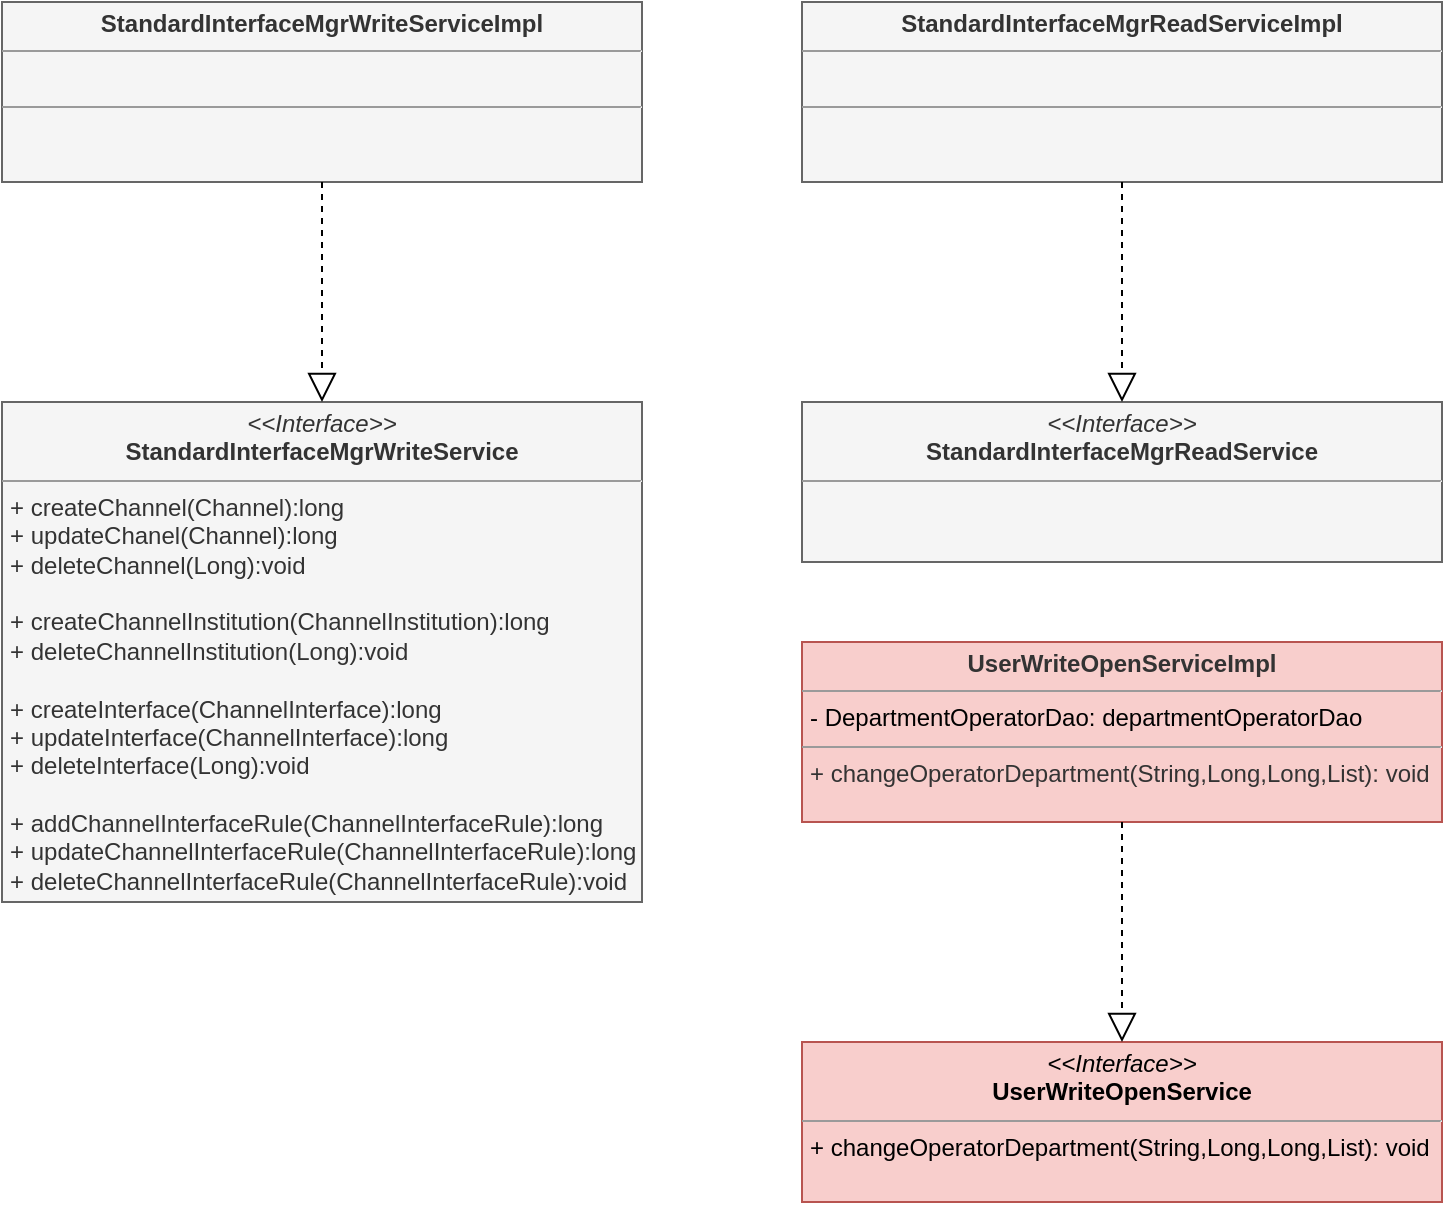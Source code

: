 <mxfile version="15.9.4" type="github">
  <diagram id="C5RBs43oDa-KdzZeNtuy" name="Page-1">
    <mxGraphModel dx="946" dy="557" grid="1" gridSize="10" guides="1" tooltips="1" connect="1" arrows="1" fold="1" page="1" pageScale="1" pageWidth="827" pageHeight="1169" math="0" shadow="0">
      <root>
        <mxCell id="WIyWlLk6GJQsqaUBKTNV-0" />
        <mxCell id="WIyWlLk6GJQsqaUBKTNV-1" parent="WIyWlLk6GJQsqaUBKTNV-0" />
        <mxCell id="b2I01wWd0jscvMlN2_ew-0" value="&lt;p style=&quot;margin: 0px ; margin-top: 4px ; text-align: center&quot;&gt;&lt;i&gt;&amp;lt;&amp;lt;Interface&amp;gt;&amp;gt;&lt;/i&gt;&lt;br&gt;&lt;b&gt;UserWriteOpenService&lt;/b&gt;&lt;br&gt;&lt;/p&gt;&lt;hr size=&quot;1&quot;&gt;&lt;p style=&quot;margin: 0px ; margin-left: 4px&quot;&gt;+ changeOperatorDepartment(String,Long,Long,List): void&lt;br&gt;&lt;/p&gt;" style="verticalAlign=top;align=left;overflow=fill;fontSize=12;fontFamily=Helvetica;html=1;fillColor=#f8cecc;strokeColor=#b85450;" parent="WIyWlLk6GJQsqaUBKTNV-1" vertex="1">
          <mxGeometry x="440" y="680" width="320" height="80" as="geometry" />
        </mxCell>
        <mxCell id="b2I01wWd0jscvMlN2_ew-3" value="&lt;p style=&quot;margin: 0px ; margin-top: 4px ; text-align: center&quot;&gt;&lt;b&gt;StandardInterfaceMgrWriteServiceImpl&lt;/b&gt;&lt;br&gt;&lt;/p&gt;&lt;hr size=&quot;1&quot;&gt;&lt;p style=&quot;margin: 0px ; margin-left: 4px&quot;&gt;&lt;br&gt;&lt;/p&gt;&lt;hr size=&quot;1&quot;&gt;&lt;p style=&quot;margin: 0px ; margin-left: 4px&quot;&gt;&lt;br&gt;&lt;/p&gt;&lt;p style=&quot;margin: 0px ; margin-left: 4px&quot;&gt;&lt;br&gt;&lt;/p&gt;" style="verticalAlign=top;align=left;overflow=fill;fontSize=12;fontFamily=Helvetica;html=1;fillColor=#f5f5f5;strokeColor=#666666;fontColor=#333333;" parent="WIyWlLk6GJQsqaUBKTNV-1" vertex="1">
          <mxGeometry x="40" y="160" width="320" height="90" as="geometry" />
        </mxCell>
        <mxCell id="b2I01wWd0jscvMlN2_ew-4" value="&lt;p style=&quot;margin: 0px ; margin-top: 4px ; text-align: center&quot;&gt;&lt;b style=&quot;color: rgb(51 , 51 , 51)&quot;&gt;UserWriteOpenServiceImpl&lt;/b&gt;&lt;br&gt;&lt;/p&gt;&lt;hr size=&quot;1&quot;&gt;&lt;p style=&quot;margin: 0px ; margin-left: 4px&quot;&gt;- DepartmentOperatorDao: departmentOperatorDao&lt;/p&gt;&lt;hr size=&quot;1&quot;&gt;&lt;p style=&quot;margin: 0px ; margin-left: 4px&quot;&gt;&lt;span style=&quot;color: rgb(51 , 51 , 51)&quot;&gt;+ changeOperatorDepartment(String,Long,Long,List): void&lt;/span&gt;&lt;/p&gt;" style="verticalAlign=top;align=left;overflow=fill;fontSize=12;fontFamily=Helvetica;html=1;fillColor=#f8cecc;strokeColor=#b85450;" parent="WIyWlLk6GJQsqaUBKTNV-1" vertex="1">
          <mxGeometry x="440" y="480" width="320" height="90" as="geometry" />
        </mxCell>
        <mxCell id="b2I01wWd0jscvMlN2_ew-8" value="" style="endArrow=block;dashed=1;endFill=0;endSize=12;html=1;exitX=0.5;exitY=1;exitDx=0;exitDy=0;entryX=0.5;entryY=0;entryDx=0;entryDy=0;edgeStyle=orthogonalEdgeStyle;" parent="WIyWlLk6GJQsqaUBKTNV-1" source="b2I01wWd0jscvMlN2_ew-4" target="b2I01wWd0jscvMlN2_ew-0" edge="1">
          <mxGeometry width="160" relative="1" as="geometry">
            <mxPoint x="480" y="600" as="sourcePoint" />
            <mxPoint x="410" y="600" as="targetPoint" />
          </mxGeometry>
        </mxCell>
        <mxCell id="LbpkLzqIAAIEvK4lW6Pk-0" value="&lt;p style=&quot;margin: 0px ; margin-top: 4px ; text-align: center&quot;&gt;&lt;i&gt;&amp;lt;&amp;lt;Interface&amp;gt;&amp;gt;&lt;/i&gt;&lt;br&gt;&lt;b&gt;StandardInterfaceMgrWriteService&lt;/b&gt;&lt;br&gt;&lt;/p&gt;&lt;hr size=&quot;1&quot;&gt;&lt;p style=&quot;margin: 0px ; margin-left: 4px&quot;&gt;+ createChannel(Channel):long&lt;/p&gt;&lt;p style=&quot;margin: 0px ; margin-left: 4px&quot;&gt;+ updateChanel(Channel):long&lt;/p&gt;&lt;p style=&quot;margin: 0px ; margin-left: 4px&quot;&gt;+ deleteChannel(Long):void&lt;/p&gt;&lt;p style=&quot;margin: 0px ; margin-left: 4px&quot;&gt;&lt;br&gt;&lt;/p&gt;&lt;p style=&quot;margin: 0px ; margin-left: 4px&quot;&gt;+ createChannelInstitution(ChannelInstitution):long&lt;/p&gt;&lt;p style=&quot;margin: 0px ; margin-left: 4px&quot;&gt;+ deleteChannelInstitution(Long):void&lt;/p&gt;&lt;p style=&quot;margin: 0px ; margin-left: 4px&quot;&gt;&lt;br&gt;&lt;/p&gt;&lt;p style=&quot;margin: 0px ; margin-left: 4px&quot;&gt;+ createInterface(ChannelInterface):long&lt;/p&gt;&lt;p style=&quot;margin: 0px ; margin-left: 4px&quot;&gt;+ updateInterface(ChannelInterface):long&lt;/p&gt;&lt;p style=&quot;margin: 0px ; margin-left: 4px&quot;&gt;+ deleteInterface(Long):void&lt;/p&gt;&lt;p style=&quot;margin: 0px ; margin-left: 4px&quot;&gt;&lt;br&gt;&lt;/p&gt;&lt;p style=&quot;margin: 0px ; margin-left: 4px&quot;&gt;+ addChannelInterfaceRule(ChannelInterfaceRule):long&lt;/p&gt;&lt;p style=&quot;margin: 0px ; margin-left: 4px&quot;&gt;+ updateChannelInterfaceRule(ChannelInterfaceRule):long&lt;/p&gt;&lt;p style=&quot;margin: 0px ; margin-left: 4px&quot;&gt;+ deleteChannelInterfaceRule(ChannelInterfaceRule):void&lt;/p&gt;" style="verticalAlign=top;align=left;overflow=fill;fontSize=12;fontFamily=Helvetica;html=1;fillColor=#f5f5f5;strokeColor=#666666;fontColor=#333333;" vertex="1" parent="WIyWlLk6GJQsqaUBKTNV-1">
          <mxGeometry x="40" y="360" width="320" height="250" as="geometry" />
        </mxCell>
        <mxCell id="LbpkLzqIAAIEvK4lW6Pk-1" value="" style="endArrow=block;dashed=1;endFill=0;endSize=12;html=1;exitX=0.5;exitY=1;exitDx=0;exitDy=0;edgeStyle=orthogonalEdgeStyle;" edge="1" parent="WIyWlLk6GJQsqaUBKTNV-1" source="b2I01wWd0jscvMlN2_ew-3" target="LbpkLzqIAAIEvK4lW6Pk-0">
          <mxGeometry width="160" relative="1" as="geometry">
            <mxPoint x="610" y="260" as="sourcePoint" />
            <mxPoint x="610" y="370" as="targetPoint" />
          </mxGeometry>
        </mxCell>
        <mxCell id="LbpkLzqIAAIEvK4lW6Pk-2" value="&lt;p style=&quot;margin: 0px ; margin-top: 4px ; text-align: center&quot;&gt;&lt;b&gt;StandardInterfaceMgrReadServiceImpl&lt;/b&gt;&lt;br&gt;&lt;/p&gt;&lt;hr size=&quot;1&quot;&gt;&lt;p style=&quot;margin: 0px ; margin-left: 4px&quot;&gt;&lt;br&gt;&lt;/p&gt;&lt;hr size=&quot;1&quot;&gt;&lt;p style=&quot;margin: 0px ; margin-left: 4px&quot;&gt;&lt;br&gt;&lt;/p&gt;&lt;p style=&quot;margin: 0px ; margin-left: 4px&quot;&gt;&lt;br&gt;&lt;/p&gt;" style="verticalAlign=top;align=left;overflow=fill;fontSize=12;fontFamily=Helvetica;html=1;fillColor=#f5f5f5;strokeColor=#666666;fontColor=#333333;" vertex="1" parent="WIyWlLk6GJQsqaUBKTNV-1">
          <mxGeometry x="440" y="160" width="320" height="90" as="geometry" />
        </mxCell>
        <mxCell id="LbpkLzqIAAIEvK4lW6Pk-3" value="&lt;p style=&quot;margin: 0px ; margin-top: 4px ; text-align: center&quot;&gt;&lt;i&gt;&amp;lt;&amp;lt;Interface&amp;gt;&amp;gt;&lt;/i&gt;&lt;br&gt;&lt;b&gt;StandardInterfaceMgrReadService&lt;/b&gt;&lt;br&gt;&lt;/p&gt;&lt;hr size=&quot;1&quot;&gt;&lt;p style=&quot;margin: 0px ; margin-left: 4px&quot;&gt;&lt;br&gt;&lt;/p&gt;" style="verticalAlign=top;align=left;overflow=fill;fontSize=12;fontFamily=Helvetica;html=1;fillColor=#f5f5f5;strokeColor=#666666;fontColor=#333333;" vertex="1" parent="WIyWlLk6GJQsqaUBKTNV-1">
          <mxGeometry x="440" y="360" width="320" height="80" as="geometry" />
        </mxCell>
        <mxCell id="LbpkLzqIAAIEvK4lW6Pk-4" value="" style="endArrow=block;dashed=1;endFill=0;endSize=12;html=1;exitX=0.5;exitY=1;exitDx=0;exitDy=0;edgeStyle=orthogonalEdgeStyle;" edge="1" parent="WIyWlLk6GJQsqaUBKTNV-1" source="LbpkLzqIAAIEvK4lW6Pk-2" target="LbpkLzqIAAIEvK4lW6Pk-3">
          <mxGeometry width="160" relative="1" as="geometry">
            <mxPoint x="1010" y="260" as="sourcePoint" />
            <mxPoint x="1010" y="370" as="targetPoint" />
          </mxGeometry>
        </mxCell>
      </root>
    </mxGraphModel>
  </diagram>
</mxfile>
